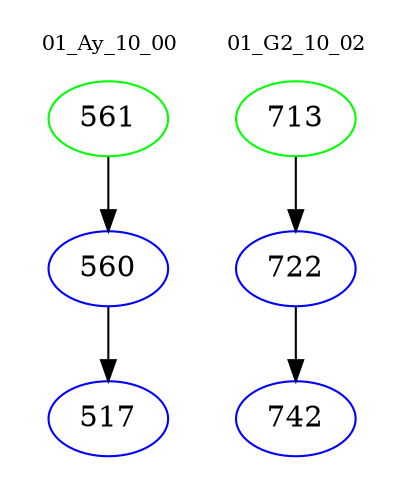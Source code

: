 digraph{
subgraph cluster_0 {
color = white
label = "01_Ay_10_00";
fontsize=10;
T0_561 [label="561", color="green"]
T0_561 -> T0_560 [color="black"]
T0_560 [label="560", color="blue"]
T0_560 -> T0_517 [color="black"]
T0_517 [label="517", color="blue"]
}
subgraph cluster_1 {
color = white
label = "01_G2_10_02";
fontsize=10;
T1_713 [label="713", color="green"]
T1_713 -> T1_722 [color="black"]
T1_722 [label="722", color="blue"]
T1_722 -> T1_742 [color="black"]
T1_742 [label="742", color="blue"]
}
}
